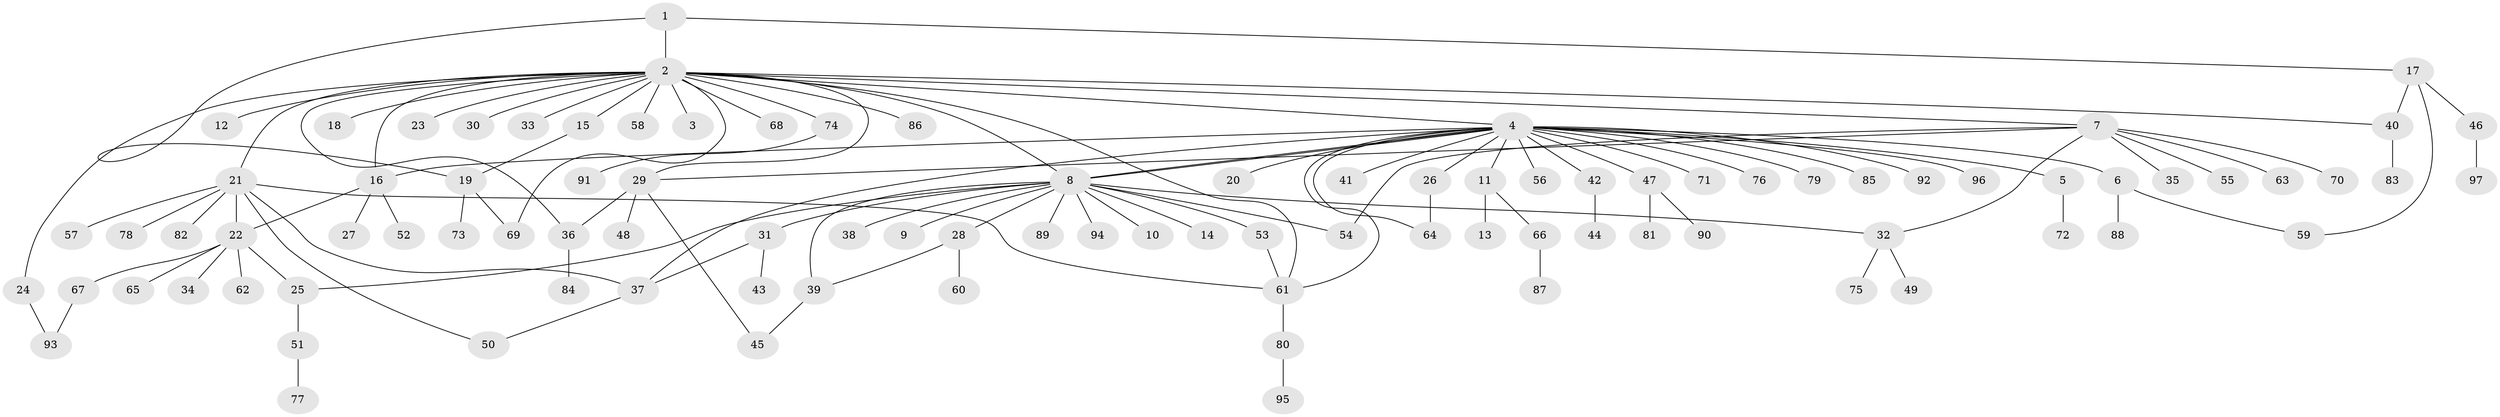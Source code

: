// Generated by graph-tools (version 1.1) at 2025/47/03/09/25 04:47:14]
// undirected, 97 vertices, 119 edges
graph export_dot {
graph [start="1"]
  node [color=gray90,style=filled];
  1;
  2;
  3;
  4;
  5;
  6;
  7;
  8;
  9;
  10;
  11;
  12;
  13;
  14;
  15;
  16;
  17;
  18;
  19;
  20;
  21;
  22;
  23;
  24;
  25;
  26;
  27;
  28;
  29;
  30;
  31;
  32;
  33;
  34;
  35;
  36;
  37;
  38;
  39;
  40;
  41;
  42;
  43;
  44;
  45;
  46;
  47;
  48;
  49;
  50;
  51;
  52;
  53;
  54;
  55;
  56;
  57;
  58;
  59;
  60;
  61;
  62;
  63;
  64;
  65;
  66;
  67;
  68;
  69;
  70;
  71;
  72;
  73;
  74;
  75;
  76;
  77;
  78;
  79;
  80;
  81;
  82;
  83;
  84;
  85;
  86;
  87;
  88;
  89;
  90;
  91;
  92;
  93;
  94;
  95;
  96;
  97;
  1 -- 2;
  1 -- 17;
  1 -- 19;
  2 -- 3;
  2 -- 4;
  2 -- 7;
  2 -- 8;
  2 -- 12;
  2 -- 15;
  2 -- 16;
  2 -- 18;
  2 -- 21;
  2 -- 23;
  2 -- 24;
  2 -- 29;
  2 -- 30;
  2 -- 33;
  2 -- 36;
  2 -- 40;
  2 -- 58;
  2 -- 61;
  2 -- 68;
  2 -- 69;
  2 -- 74;
  2 -- 86;
  4 -- 5;
  4 -- 6;
  4 -- 8;
  4 -- 8;
  4 -- 11;
  4 -- 16;
  4 -- 20;
  4 -- 26;
  4 -- 37;
  4 -- 41;
  4 -- 42;
  4 -- 47;
  4 -- 56;
  4 -- 61;
  4 -- 64;
  4 -- 71;
  4 -- 76;
  4 -- 79;
  4 -- 85;
  4 -- 92;
  4 -- 96;
  5 -- 72;
  6 -- 59;
  6 -- 88;
  7 -- 29;
  7 -- 32;
  7 -- 35;
  7 -- 54;
  7 -- 55;
  7 -- 63;
  7 -- 70;
  8 -- 9;
  8 -- 10;
  8 -- 14;
  8 -- 25;
  8 -- 28;
  8 -- 31;
  8 -- 32;
  8 -- 38;
  8 -- 39;
  8 -- 53;
  8 -- 54;
  8 -- 89;
  8 -- 94;
  11 -- 13;
  11 -- 66;
  15 -- 19;
  16 -- 22;
  16 -- 27;
  16 -- 52;
  17 -- 40;
  17 -- 46;
  17 -- 59;
  19 -- 69;
  19 -- 73;
  21 -- 22;
  21 -- 37;
  21 -- 50;
  21 -- 57;
  21 -- 61;
  21 -- 78;
  21 -- 82;
  22 -- 25;
  22 -- 34;
  22 -- 62;
  22 -- 65;
  22 -- 67;
  24 -- 93;
  25 -- 51;
  26 -- 64;
  28 -- 39;
  28 -- 60;
  29 -- 36;
  29 -- 45;
  29 -- 48;
  31 -- 37;
  31 -- 43;
  32 -- 49;
  32 -- 75;
  36 -- 84;
  37 -- 50;
  39 -- 45;
  40 -- 83;
  42 -- 44;
  46 -- 97;
  47 -- 81;
  47 -- 90;
  51 -- 77;
  53 -- 61;
  61 -- 80;
  66 -- 87;
  67 -- 93;
  74 -- 91;
  80 -- 95;
}
